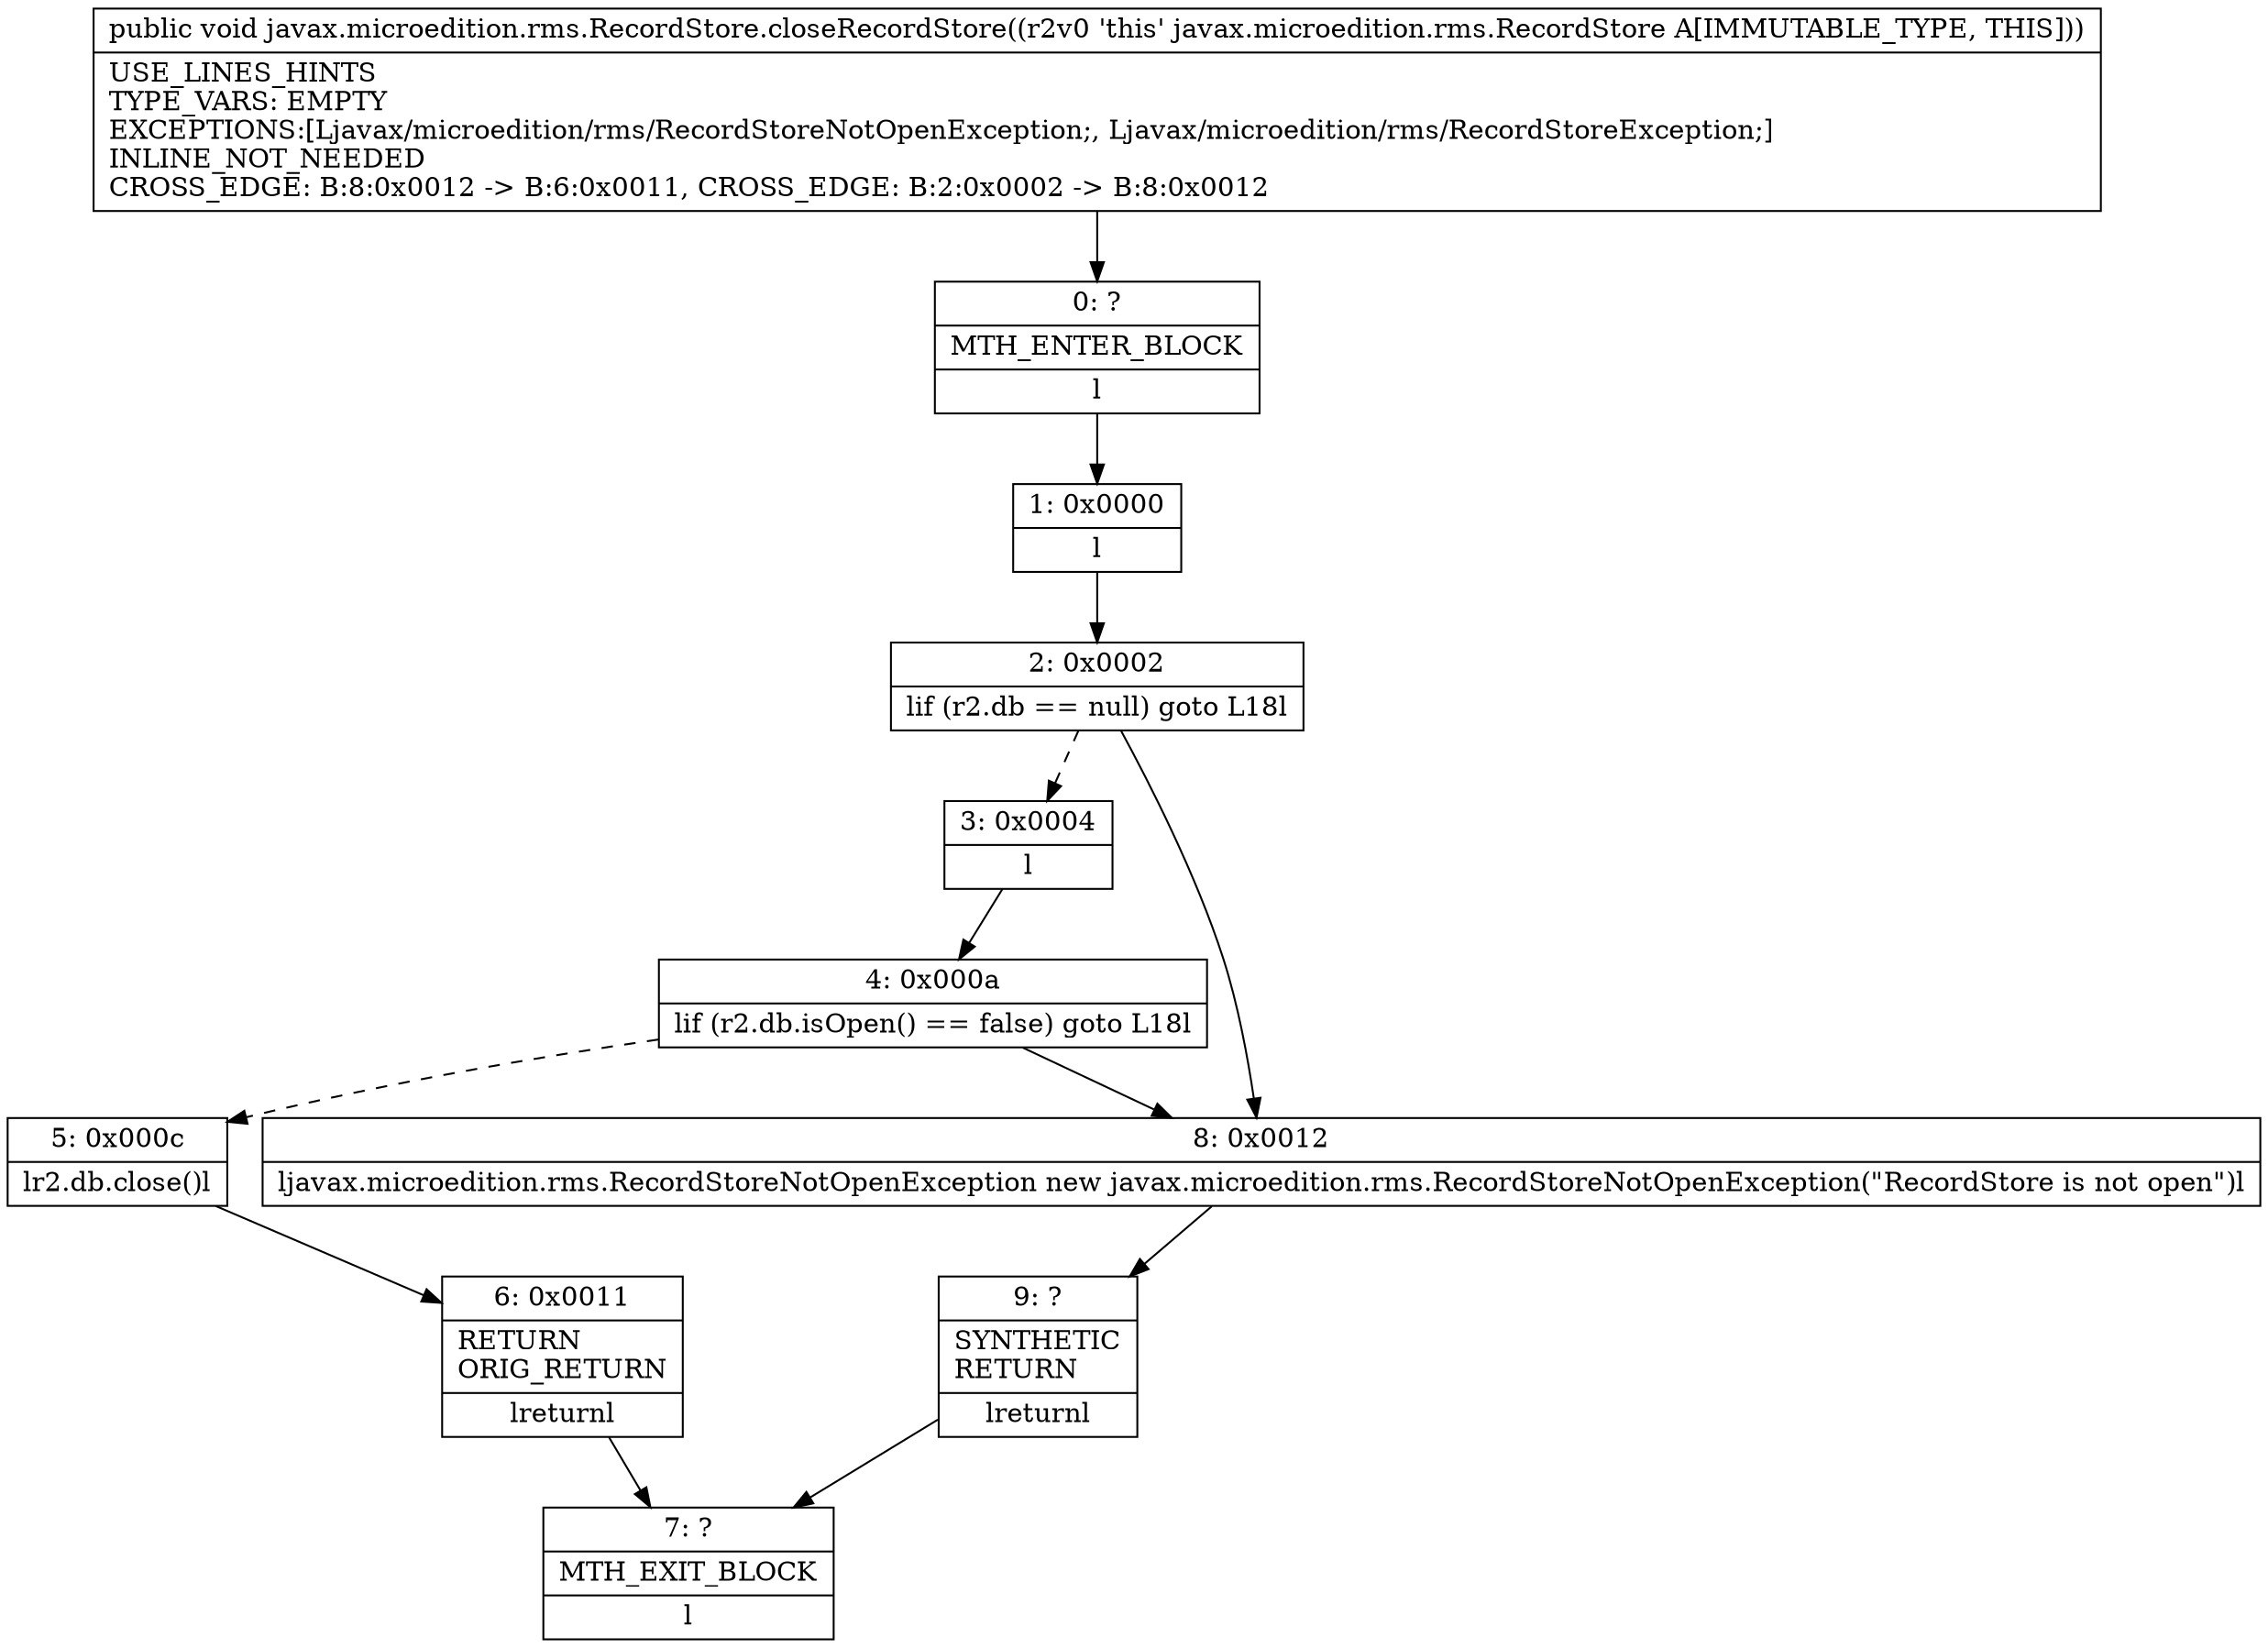 digraph "CFG forjavax.microedition.rms.RecordStore.closeRecordStore()V" {
Node_0 [shape=record,label="{0\:\ ?|MTH_ENTER_BLOCK\l|l}"];
Node_1 [shape=record,label="{1\:\ 0x0000|l}"];
Node_2 [shape=record,label="{2\:\ 0x0002|lif (r2.db == null) goto L18l}"];
Node_3 [shape=record,label="{3\:\ 0x0004|l}"];
Node_4 [shape=record,label="{4\:\ 0x000a|lif (r2.db.isOpen() == false) goto L18l}"];
Node_5 [shape=record,label="{5\:\ 0x000c|lr2.db.close()l}"];
Node_6 [shape=record,label="{6\:\ 0x0011|RETURN\lORIG_RETURN\l|lreturnl}"];
Node_7 [shape=record,label="{7\:\ ?|MTH_EXIT_BLOCK\l|l}"];
Node_8 [shape=record,label="{8\:\ 0x0012|ljavax.microedition.rms.RecordStoreNotOpenException new javax.microedition.rms.RecordStoreNotOpenException(\"RecordStore is not open\")l}"];
Node_9 [shape=record,label="{9\:\ ?|SYNTHETIC\lRETURN\l|lreturnl}"];
MethodNode[shape=record,label="{public void javax.microedition.rms.RecordStore.closeRecordStore((r2v0 'this' javax.microedition.rms.RecordStore A[IMMUTABLE_TYPE, THIS]))  | USE_LINES_HINTS\lTYPE_VARS: EMPTY\lEXCEPTIONS:[Ljavax\/microedition\/rms\/RecordStoreNotOpenException;, Ljavax\/microedition\/rms\/RecordStoreException;]\lINLINE_NOT_NEEDED\lCROSS_EDGE: B:8:0x0012 \-\> B:6:0x0011, CROSS_EDGE: B:2:0x0002 \-\> B:8:0x0012\l}"];
MethodNode -> Node_0;
Node_0 -> Node_1;
Node_1 -> Node_2;
Node_2 -> Node_3[style=dashed];
Node_2 -> Node_8;
Node_3 -> Node_4;
Node_4 -> Node_5[style=dashed];
Node_4 -> Node_8;
Node_5 -> Node_6;
Node_6 -> Node_7;
Node_8 -> Node_9;
Node_9 -> Node_7;
}

